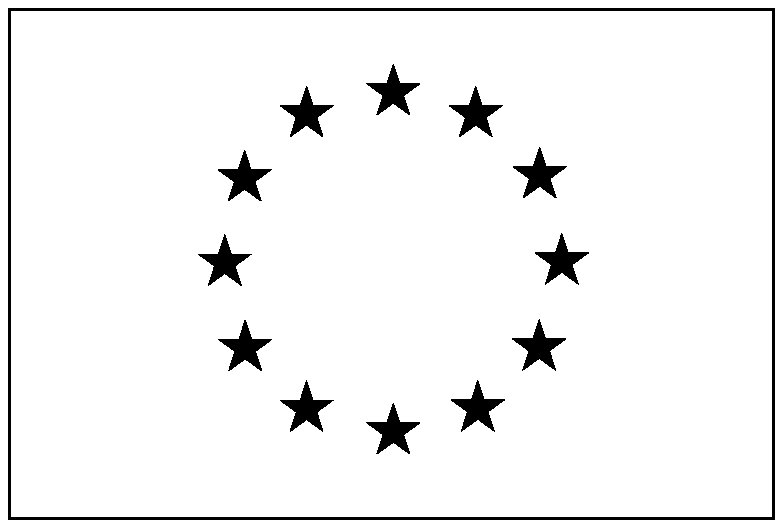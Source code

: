 % Converted from PostScript(TM) to MetaPost by pstoedit
% MetaPost backend contributed by Scott Pakin <scott+ps2ed_AT_pakin.org>
% pstoedit is Copyright (C) 1993 - 2011 Wolfgang Glunz <wglunz35_AT_pstoedit.net>

% Generate structured PostScript
prologues := 1;

% Display a given string with its *baseline* at a given location
% and with a given rotation angle
vardef showtext(expr origin)(expr angle)(expr string) =
  draw string infont defaultfont scaled defaultscale
    rotated angle shifted origin;
enddef;

beginfig(1);
pickup pencircle scaled 1.000000bp;
linecap := butt;
linejoin := mitered;
draw (180.695007,526.296997)--(455.539001,526.296997)--(455.539001,709.526978)
	--(180.695007,709.526978)--cycle;
pickup pencircle scaled 0.000000bp;
fill (375.035004,648.492004)--(380.945007,652.784973)--(373.640991,652.784973)
	--(371.386993,659.729980)--(369.128998,652.784973)--(361.828003,652.784973)
	--(367.734009,648.495972)--(365.480011,641.551025)--(371.386993,645.843994)
	--(377.292999,641.551025)--(375.035004,648.495972)--cycle;
fill (352.042999,670.515991)--(357.949005,674.809021)--(350.648010,674.809021)
	--(348.390991,681.750000)--(346.136993,674.809021)--(338.832001,674.809021)
	--(344.738007,670.515991)--(342.484009,663.570007)--(348.390991,667.862976)
	--(354.296997,663.570007)--(352.039001,670.515991)--cycle;
fill (322.378998,678.390991)--(328.285004,682.684021)--(320.984009,682.684021)
	--(318.726990,689.629028)--(316.468994,682.684021)--(309.167999,682.684021)
	--(315.074005,678.390991)--(312.820007,671.445007)--(318.726990,675.737976)
	--(324.632996,671.445007)--(322.375000,678.390991)--cycle;
fill (291.140991,670.515991)--(297.046997,674.809021)--(289.746002,674.809021)
	--(287.488007,681.754028)--(285.230011,674.809021)--(277.929993,674.809021)
	--(283.835999,670.515991)--(281.582001,663.570007)--(287.488007,667.862976)
	--(293.394989,663.570007)--(291.140991,670.515991)--cycle;
fill (268.824005,647.414001)--(274.734009,651.706970)--(267.433990,651.706970)
	--(265.175995,658.648010)--(262.917999,651.706970)--(255.617004,651.706970)
	--(261.523010,647.414001)--(259.265991,640.468994)--(265.175995,644.762024)
	--(271.082001,640.468994)--(268.824005,647.414001)--cycle;
fill (261.699005,617.065979)--(267.605011,621.354980)--(260.304993,621.354980)
	--(258.050995,628.301025)--(255.792999,621.354980)--(248.492004,621.354980)
	--(254.397995,617.062012)--(252.141006,610.120972)--(258.050995,614.409973)
	--(263.953003,610.120972)--(261.699005,617.062012)--cycle;
fill (269.046997,586.312012)--(274.953003,590.604980)--(267.652008,590.604980)
	--(265.398010,597.551025)--(263.140991,590.604980)--(255.839996,590.604980)
	--(261.746002,586.315979)--(259.488007,579.370972)--(265.398010,583.659973)
	--(271.304993,579.370972)--(269.046997,586.315979)--cycle;
fill (291.140991,564.460999)--(297.046997,568.754028)--(289.746002,568.754028)
	--(287.488007,575.695007)--(285.230011,568.754028)--(277.929993,568.754028)
	--(283.835999,564.460999)--(281.582001,557.515991)--(287.488007,561.809021)
	--(293.394989,557.515991)--(291.140991,564.460999)--cycle;
fill (322.378998,556.323975)--(328.285004,560.617004)--(320.984009,560.617004)
	--(318.726990,567.559021)--(316.472992,560.617004)--(309.167999,560.617004)
	--(315.074005,556.323975)--(312.820007,549.379028)--(318.726990,553.671997)
	--(324.632996,549.382996)--(322.378998,556.323975)--cycle;
fill (352.769989,564.573975)--(358.675995,568.862976)--(351.375000,568.862976)
	--(349.117004,575.809021)--(346.863007,568.862976)--(339.562012,568.862976)
	--(345.468994,564.573975)--(343.210999,557.629028)--(349.121002,561.921997)
	--(355.027008,557.629028)--(352.769989,564.573975)--cycle;
fill (374.878998,586.512024)--(380.785004,590.804993)--(373.484009,590.804993)
	--(371.226990,597.745972)--(368.972992,590.804993)--(361.671997,590.804993)
	--(367.578003,586.512024)--(365.320007,579.565979)--(371.226990,583.859009)
	--(377.132996,579.570007)--(374.878998,586.512024)--cycle;
fill (383.019989,617.487976)--(388.925995,621.781006)--(381.625000,621.781006)
	--(379.367004,628.726990)--(377.109009,621.781006)--(369.808990,621.781006)
	--(375.714996,617.487976)--(373.460999,610.543030)--(379.367004,614.835999)
	--(385.273010,610.546997)--(383.019989,617.487976)--cycle;
endfig;
end
